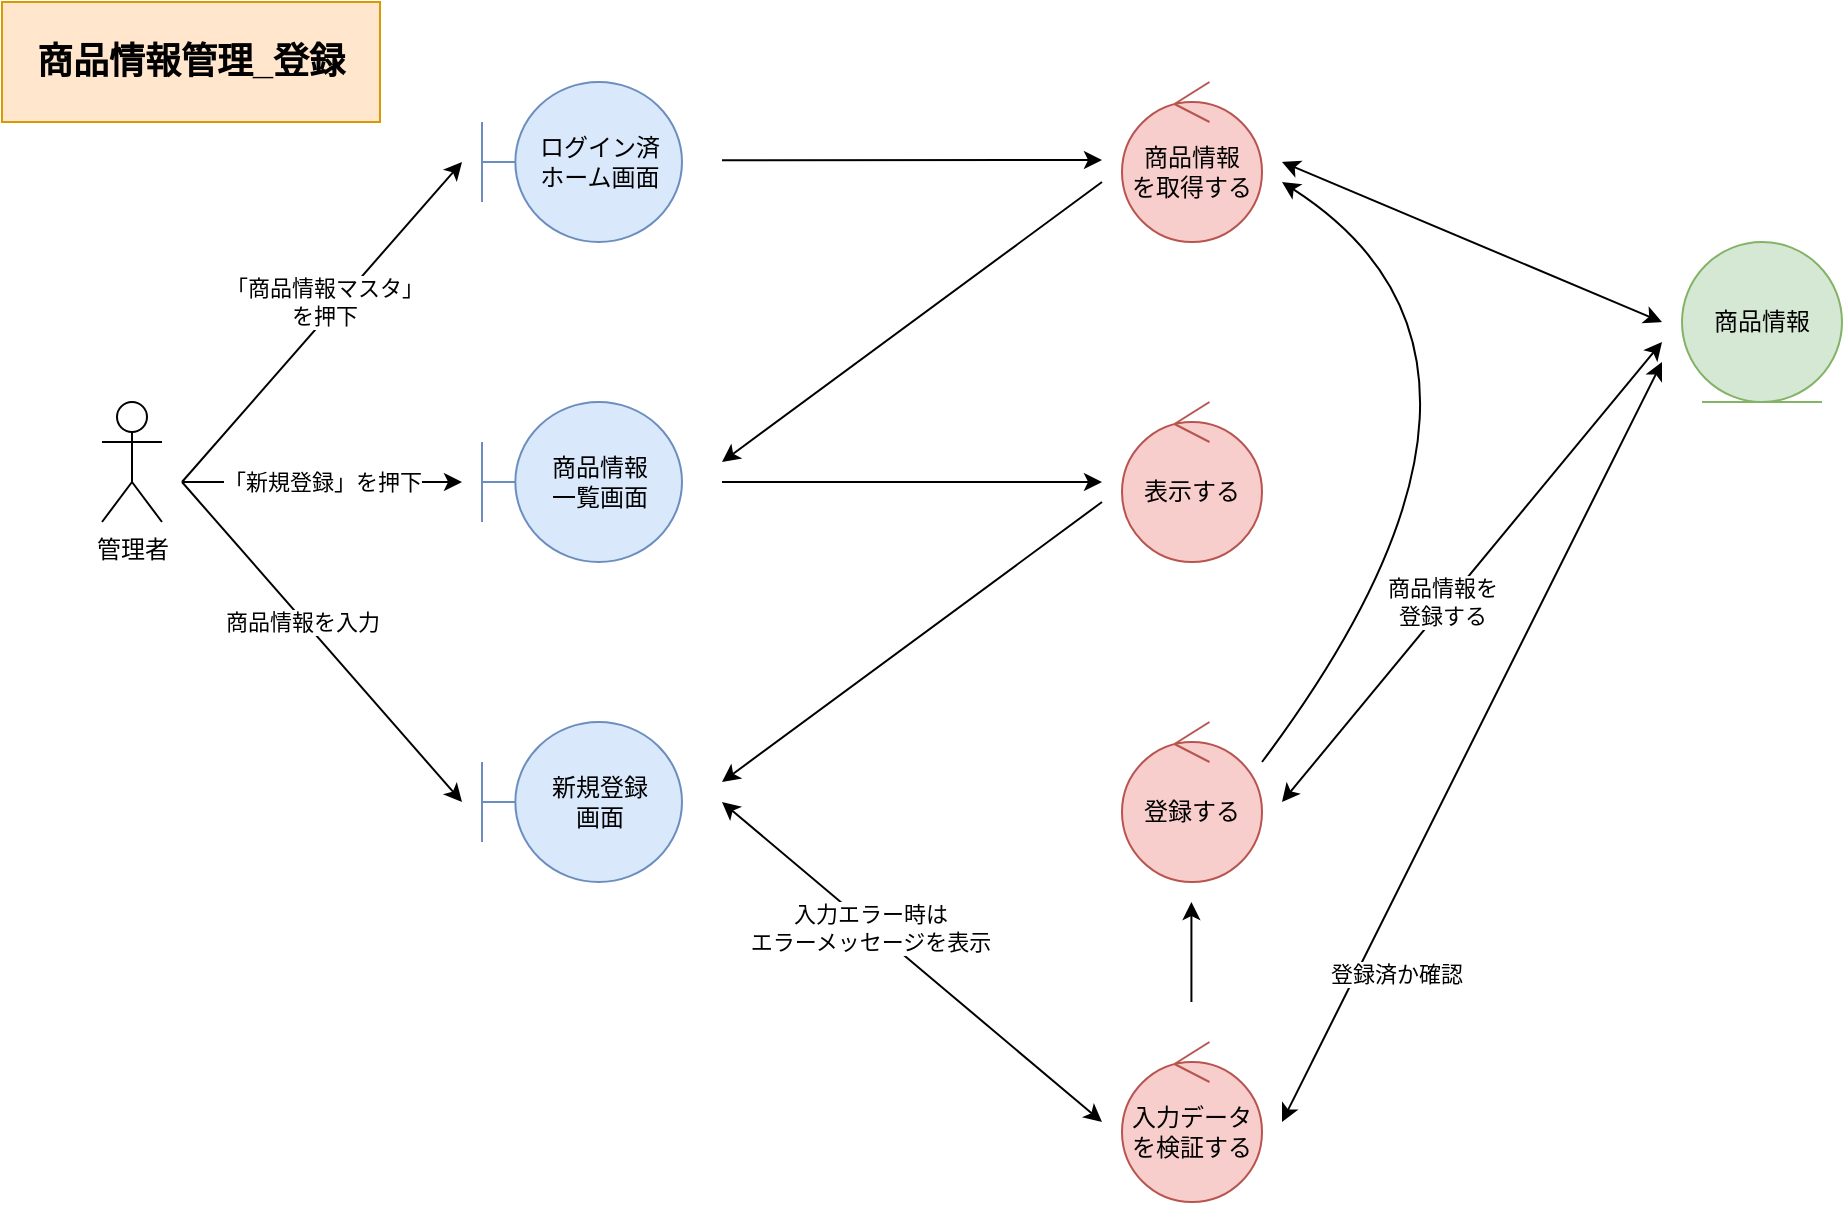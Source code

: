 <mxfile version="15.6.5" type="embed" pages="4">
    <diagram id="zRWkxzNCmzS7zqm-mONb" name="*商品情報管理_登録">
        <mxGraphModel dx="2375" dy="717" grid="0" gridSize="10" guides="1" tooltips="1" connect="1" arrows="1" fold="1" page="0" pageScale="1" pageWidth="827" pageHeight="1169" math="0" shadow="0">
            <root>
                <mxCell id="0"/>
                <mxCell id="1" parent="0"/>
                <mxCell id="2" value="" style="endArrow=classic;html=1;rounded=0;startArrow=classic;startFill=1;" parent="1" edge="1">
                    <mxGeometry width="50" height="50" relative="1" as="geometry">
                        <mxPoint x="520" y="640" as="sourcePoint"/>
                        <mxPoint x="710" y="260" as="targetPoint"/>
                    </mxGeometry>
                </mxCell>
                <mxCell id="31" value="登録済か確認" style="edgeLabel;html=1;align=center;verticalAlign=middle;resizable=0;points=[];" parent="2" vertex="1" connectable="0">
                    <mxGeometry x="0.334" y="-1" relative="1" as="geometry">
                        <mxPoint x="-71" y="179" as="offset"/>
                    </mxGeometry>
                </mxCell>
                <mxCell id="3" value="管理者" style="shape=umlActor;verticalLabelPosition=bottom;verticalAlign=top;html=1;" parent="1" vertex="1">
                    <mxGeometry x="-70" y="280" width="30" height="60" as="geometry"/>
                </mxCell>
                <mxCell id="4" value="ログイン済&lt;br&gt;ホーム画面" style="shape=umlBoundary;whiteSpace=wrap;html=1;fillColor=#dae8fc;strokeColor=#6c8ebf;" parent="1" vertex="1">
                    <mxGeometry x="120" y="120" width="100" height="80" as="geometry"/>
                </mxCell>
                <mxCell id="5" value="商品情報&lt;br&gt;一覧画面" style="shape=umlBoundary;whiteSpace=wrap;html=1;fillColor=#dae8fc;strokeColor=#6c8ebf;" parent="1" vertex="1">
                    <mxGeometry x="120" y="280" width="100" height="80" as="geometry"/>
                </mxCell>
                <mxCell id="6" value="新規登録&lt;br&gt;画面" style="shape=umlBoundary;whiteSpace=wrap;html=1;fillColor=#dae8fc;strokeColor=#6c8ebf;" parent="1" vertex="1">
                    <mxGeometry x="120" y="440" width="100" height="80" as="geometry"/>
                </mxCell>
                <mxCell id="7" value="商品情報&lt;br&gt;を取得する" style="ellipse;shape=umlControl;whiteSpace=wrap;html=1;fillColor=#f8cecc;strokeColor=#b85450;" parent="1" vertex="1">
                    <mxGeometry x="440" y="120" width="70" height="80" as="geometry"/>
                </mxCell>
                <mxCell id="8" value="商品情報" style="ellipse;shape=umlEntity;whiteSpace=wrap;html=1;fillColor=#d5e8d4;strokeColor=#82b366;" parent="1" vertex="1">
                    <mxGeometry x="720" y="200" width="80" height="80" as="geometry"/>
                </mxCell>
                <mxCell id="9" value="表示する" style="ellipse;shape=umlControl;whiteSpace=wrap;html=1;fillColor=#f8cecc;strokeColor=#b85450;" parent="1" vertex="1">
                    <mxGeometry x="440" y="280" width="70" height="80" as="geometry"/>
                </mxCell>
                <mxCell id="10" value="登録する" style="ellipse;shape=umlControl;whiteSpace=wrap;html=1;fillColor=#f8cecc;strokeColor=#b85450;" parent="1" vertex="1">
                    <mxGeometry x="440" y="440" width="70" height="80" as="geometry"/>
                </mxCell>
                <mxCell id="11" value="" style="endArrow=classic;html=1;rounded=0;" parent="1" edge="1">
                    <mxGeometry width="50" height="50" relative="1" as="geometry">
                        <mxPoint x="240" y="159.17" as="sourcePoint"/>
                        <mxPoint x="430" y="159" as="targetPoint"/>
                    </mxGeometry>
                </mxCell>
                <mxCell id="13" value="" style="endArrow=classic;html=1;rounded=0;" parent="1" edge="1">
                    <mxGeometry width="50" height="50" relative="1" as="geometry">
                        <mxPoint x="-30" y="320.0" as="sourcePoint"/>
                        <mxPoint x="110" y="160" as="targetPoint"/>
                    </mxGeometry>
                </mxCell>
                <mxCell id="34" value="「商品情報マスタ」&lt;br&gt;を押下" style="edgeLabel;html=1;align=center;verticalAlign=middle;resizable=0;points=[];" parent="13" vertex="1" connectable="0">
                    <mxGeometry x="-0.354" y="1" relative="1" as="geometry">
                        <mxPoint x="26" y="-38" as="offset"/>
                    </mxGeometry>
                </mxCell>
                <mxCell id="14" value="" style="endArrow=classic;html=1;rounded=0;" parent="1" edge="1">
                    <mxGeometry width="50" height="50" relative="1" as="geometry">
                        <mxPoint x="-30" y="320.0" as="sourcePoint"/>
                        <mxPoint x="110" y="480" as="targetPoint"/>
                    </mxGeometry>
                </mxCell>
                <mxCell id="36" value="商品情報を入力" style="edgeLabel;html=1;align=center;verticalAlign=middle;resizable=0;points=[];" parent="14" vertex="1" connectable="0">
                    <mxGeometry x="-0.267" y="1" relative="1" as="geometry">
                        <mxPoint x="8" y="12" as="offset"/>
                    </mxGeometry>
                </mxCell>
                <mxCell id="15" value="" style="endArrow=classic;html=1;rounded=0;" parent="1" edge="1">
                    <mxGeometry width="50" height="50" relative="1" as="geometry">
                        <mxPoint x="-30" y="320.0" as="sourcePoint"/>
                        <mxPoint x="110" y="320" as="targetPoint"/>
                    </mxGeometry>
                </mxCell>
                <mxCell id="35" value="「新規登録」を押下" style="edgeLabel;html=1;align=center;verticalAlign=middle;resizable=0;points=[];" parent="15" vertex="1" connectable="0">
                    <mxGeometry x="-0.218" y="-2" relative="1" as="geometry">
                        <mxPoint x="15" y="-2" as="offset"/>
                    </mxGeometry>
                </mxCell>
                <mxCell id="16" value="入力データを検証する" style="ellipse;shape=umlControl;whiteSpace=wrap;html=1;fillColor=#f8cecc;strokeColor=#b85450;" parent="1" vertex="1">
                    <mxGeometry x="440" y="600" width="70" height="80" as="geometry"/>
                </mxCell>
                <mxCell id="17" value="" style="endArrow=classic;html=1;rounded=0;startArrow=classic;startFill=1;" parent="1" edge="1">
                    <mxGeometry width="50" height="50" relative="1" as="geometry">
                        <mxPoint x="520" y="160" as="sourcePoint"/>
                        <mxPoint x="710" y="240" as="targetPoint"/>
                    </mxGeometry>
                </mxCell>
                <mxCell id="18" value="" style="endArrow=none;html=1;rounded=0;jumpStyle=none;startArrow=classic;startFill=1;endFill=0;" parent="1" edge="1">
                    <mxGeometry width="50" height="50" relative="1" as="geometry">
                        <mxPoint x="430" y="320" as="sourcePoint"/>
                        <mxPoint x="240" y="320" as="targetPoint"/>
                    </mxGeometry>
                </mxCell>
                <mxCell id="19" value="" style="endArrow=classic;html=1;rounded=0;" parent="1" edge="1">
                    <mxGeometry width="50" height="50" relative="1" as="geometry">
                        <mxPoint x="430" y="170" as="sourcePoint"/>
                        <mxPoint x="240" y="310" as="targetPoint"/>
                    </mxGeometry>
                </mxCell>
                <mxCell id="20" value="" style="endArrow=classic;html=1;rounded=0;" parent="1" edge="1">
                    <mxGeometry width="50" height="50" relative="1" as="geometry">
                        <mxPoint x="430" y="330" as="sourcePoint"/>
                        <mxPoint x="240" y="470" as="targetPoint"/>
                    </mxGeometry>
                </mxCell>
                <mxCell id="22" value="" style="endArrow=classic;html=1;rounded=0;startArrow=classic;startFill=1;endFill=1;" parent="1" edge="1">
                    <mxGeometry width="50" height="50" relative="1" as="geometry">
                        <mxPoint x="710" y="250" as="sourcePoint"/>
                        <mxPoint x="520" y="480" as="targetPoint"/>
                    </mxGeometry>
                </mxCell>
                <mxCell id="33" value="商品情報を&lt;br&gt;登録する" style="edgeLabel;html=1;align=center;verticalAlign=middle;resizable=0;points=[];" parent="22" vertex="1" connectable="0">
                    <mxGeometry x="0.299" y="1" relative="1" as="geometry">
                        <mxPoint x="13" y="-20" as="offset"/>
                    </mxGeometry>
                </mxCell>
                <mxCell id="23" value="" style="endArrow=none;html=1;rounded=0;jumpStyle=none;startArrow=classic;startFill=1;endFill=0;" parent="1" edge="1">
                    <mxGeometry width="50" height="50" relative="1" as="geometry">
                        <mxPoint x="474.71" y="530" as="sourcePoint"/>
                        <mxPoint x="474.71" y="580" as="targetPoint"/>
                    </mxGeometry>
                </mxCell>
                <mxCell id="26" value="商品情報管理_登録" style="rounded=0;whiteSpace=wrap;html=1;fillColor=#ffe6cc;strokeColor=#d79b00;fontStyle=1;fontSize=18;" parent="1" vertex="1">
                    <mxGeometry x="-120" y="80" width="189" height="60" as="geometry"/>
                </mxCell>
                <mxCell id="29" value="" style="endArrow=classic;startArrow=classic;html=1;rounded=0;" parent="1" edge="1">
                    <mxGeometry width="50" height="50" relative="1" as="geometry">
                        <mxPoint x="240" y="480" as="sourcePoint"/>
                        <mxPoint x="430" y="640" as="targetPoint"/>
                    </mxGeometry>
                </mxCell>
                <mxCell id="30" value="入力エラー時は&lt;br&gt;エラーメッセージを表示" style="edgeLabel;html=1;align=center;verticalAlign=middle;resizable=0;points=[];" parent="29" vertex="1" connectable="0">
                    <mxGeometry x="-0.22" y="-1" relative="1" as="geometry">
                        <mxPoint as="offset"/>
                    </mxGeometry>
                </mxCell>
                <mxCell id="32" value="" style="curved=1;endArrow=classic;html=1;rounded=0;" parent="1" edge="1">
                    <mxGeometry width="50" height="50" relative="1" as="geometry">
                        <mxPoint x="510" y="460" as="sourcePoint"/>
                        <mxPoint x="520" y="170" as="targetPoint"/>
                        <Array as="points">
                            <mxPoint x="660" y="260"/>
                        </Array>
                    </mxGeometry>
                </mxCell>
            </root>
        </mxGraphModel>
    </diagram>
    <diagram id="oxx0aPTfE0HgOdgYFnXd" name="*商品情報管理_参照">
        <mxGraphModel dx="2093" dy="614" grid="0" gridSize="10" guides="1" tooltips="1" connect="1" arrows="1" fold="1" page="0" pageScale="1" pageWidth="827" pageHeight="1169" math="0" shadow="0">
            <root>
                <mxCell id="6h30WmC1kWDwmjAZNorG-0"/>
                <mxCell id="6h30WmC1kWDwmjAZNorG-1" parent="6h30WmC1kWDwmjAZNorG-0"/>
                <mxCell id="6h30WmC1kWDwmjAZNorG-3" value="ログイン済&lt;br&gt;ホーム画面" style="shape=umlBoundary;whiteSpace=wrap;html=1;fillColor=#dae8fc;strokeColor=#6c8ebf;" parent="6h30WmC1kWDwmjAZNorG-1" vertex="1">
                    <mxGeometry x="120" y="120" width="100" height="80" as="geometry"/>
                </mxCell>
                <mxCell id="6h30WmC1kWDwmjAZNorG-4" value="商品情報&lt;br&gt;一覧画面" style="shape=umlBoundary;whiteSpace=wrap;html=1;fillColor=#dae8fc;strokeColor=#6c8ebf;" parent="6h30WmC1kWDwmjAZNorG-1" vertex="1">
                    <mxGeometry x="120" y="280" width="100" height="80" as="geometry"/>
                </mxCell>
                <mxCell id="6h30WmC1kWDwmjAZNorG-5" value="詳細画面" style="shape=umlBoundary;whiteSpace=wrap;html=1;fillColor=#dae8fc;strokeColor=#6c8ebf;" parent="6h30WmC1kWDwmjAZNorG-1" vertex="1">
                    <mxGeometry x="120" y="440" width="100" height="80" as="geometry"/>
                </mxCell>
                <mxCell id="6h30WmC1kWDwmjAZNorG-9" value="商品情報&lt;br&gt;を取得する" style="ellipse;shape=umlControl;whiteSpace=wrap;html=1;fillColor=#f8cecc;strokeColor=#b85450;" parent="6h30WmC1kWDwmjAZNorG-1" vertex="1">
                    <mxGeometry x="440" y="120" width="70" height="80" as="geometry"/>
                </mxCell>
                <mxCell id="6h30WmC1kWDwmjAZNorG-10" value="商品情報" style="ellipse;shape=umlEntity;whiteSpace=wrap;html=1;fillColor=#d5e8d4;strokeColor=#82b366;" parent="6h30WmC1kWDwmjAZNorG-1" vertex="1">
                    <mxGeometry x="720" y="200" width="80" height="80" as="geometry"/>
                </mxCell>
                <mxCell id="6h30WmC1kWDwmjAZNorG-11" value="表示する" style="ellipse;shape=umlControl;whiteSpace=wrap;html=1;fillColor=#f8cecc;strokeColor=#b85450;" parent="6h30WmC1kWDwmjAZNorG-1" vertex="1">
                    <mxGeometry x="440" y="280" width="70" height="80" as="geometry"/>
                </mxCell>
                <mxCell id="6h30WmC1kWDwmjAZNorG-12" value="" style="endArrow=classic;html=1;rounded=0;" parent="6h30WmC1kWDwmjAZNorG-1" edge="1">
                    <mxGeometry width="50" height="50" relative="1" as="geometry">
                        <mxPoint x="240" y="159.17" as="sourcePoint"/>
                        <mxPoint x="430" y="159.0" as="targetPoint"/>
                    </mxGeometry>
                </mxCell>
                <mxCell id="6h30WmC1kWDwmjAZNorG-14" value="" style="endArrow=classic;html=1;rounded=0;startArrow=classic;startFill=1;" parent="6h30WmC1kWDwmjAZNorG-1" edge="1">
                    <mxGeometry width="50" height="50" relative="1" as="geometry">
                        <mxPoint x="520" y="160.0" as="sourcePoint"/>
                        <mxPoint x="710" y="240.0" as="targetPoint"/>
                    </mxGeometry>
                </mxCell>
                <mxCell id="6h30WmC1kWDwmjAZNorG-15" value="" style="endArrow=none;html=1;rounded=0;jumpStyle=none;startArrow=classic;startFill=1;endFill=0;" parent="6h30WmC1kWDwmjAZNorG-1" edge="1">
                    <mxGeometry width="50" height="50" relative="1" as="geometry">
                        <mxPoint x="430" y="320" as="sourcePoint"/>
                        <mxPoint x="240" y="320" as="targetPoint"/>
                    </mxGeometry>
                </mxCell>
                <mxCell id="6h30WmC1kWDwmjAZNorG-16" value="" style="endArrow=classic;html=1;rounded=0;" parent="6h30WmC1kWDwmjAZNorG-1" edge="1">
                    <mxGeometry width="50" height="50" relative="1" as="geometry">
                        <mxPoint x="430" y="170.0" as="sourcePoint"/>
                        <mxPoint x="240" y="310" as="targetPoint"/>
                    </mxGeometry>
                </mxCell>
                <mxCell id="6h30WmC1kWDwmjAZNorG-17" value="" style="endArrow=none;html=1;rounded=0;jumpStyle=none;startArrow=classic;startFill=1;endFill=0;" parent="6h30WmC1kWDwmjAZNorG-1" edge="1">
                    <mxGeometry width="50" height="50" relative="1" as="geometry">
                        <mxPoint x="240" y="480" as="sourcePoint"/>
                        <mxPoint x="430" y="330" as="targetPoint"/>
                    </mxGeometry>
                </mxCell>
                <mxCell id="2tyA72wgHynPA6pTtvVA-0" value="商品情報管理_参照" style="rounded=0;whiteSpace=wrap;html=1;fillColor=#ffe6cc;strokeColor=#d79b00;fontStyle=1;fontSize=18;" parent="6h30WmC1kWDwmjAZNorG-1" vertex="1">
                    <mxGeometry x="-120" y="80" width="189" height="60" as="geometry"/>
                </mxCell>
                <mxCell id="2eUk3a0ytb1yrxvzriBP-0" value="管理者" style="shape=umlActor;verticalLabelPosition=bottom;verticalAlign=top;html=1;" parent="6h30WmC1kWDwmjAZNorG-1" vertex="1">
                    <mxGeometry x="-70" y="280" width="30" height="60" as="geometry"/>
                </mxCell>
                <mxCell id="2eUk3a0ytb1yrxvzriBP-1" value="" style="endArrow=classic;html=1;rounded=0;" parent="6h30WmC1kWDwmjAZNorG-1" edge="1">
                    <mxGeometry width="50" height="50" relative="1" as="geometry">
                        <mxPoint x="-30" y="320.0" as="sourcePoint"/>
                        <mxPoint x="110" y="160" as="targetPoint"/>
                    </mxGeometry>
                </mxCell>
                <mxCell id="2eUk3a0ytb1yrxvzriBP-2" value="「商品情報マスタ」&lt;br&gt;を押下" style="edgeLabel;html=1;align=center;verticalAlign=middle;resizable=0;points=[];" parent="2eUk3a0ytb1yrxvzriBP-1" vertex="1" connectable="0">
                    <mxGeometry x="-0.354" y="1" relative="1" as="geometry">
                        <mxPoint x="26" y="-38" as="offset"/>
                    </mxGeometry>
                </mxCell>
                <mxCell id="2eUk3a0ytb1yrxvzriBP-3" value="" style="endArrow=classic;html=1;rounded=0;" parent="6h30WmC1kWDwmjAZNorG-1" edge="1">
                    <mxGeometry width="50" height="50" relative="1" as="geometry">
                        <mxPoint x="-30" y="320.0" as="sourcePoint"/>
                        <mxPoint x="110" y="480" as="targetPoint"/>
                    </mxGeometry>
                </mxCell>
                <mxCell id="2eUk3a0ytb1yrxvzriBP-5" value="" style="endArrow=classic;html=1;rounded=0;" parent="6h30WmC1kWDwmjAZNorG-1" edge="1">
                    <mxGeometry width="50" height="50" relative="1" as="geometry">
                        <mxPoint x="-30" y="320.0" as="sourcePoint"/>
                        <mxPoint x="110" y="320" as="targetPoint"/>
                    </mxGeometry>
                </mxCell>
                <mxCell id="2eUk3a0ytb1yrxvzriBP-6" value="商品を選択" style="edgeLabel;html=1;align=center;verticalAlign=middle;resizable=0;points=[];" parent="2eUk3a0ytb1yrxvzriBP-5" vertex="1" connectable="0">
                    <mxGeometry x="-0.218" y="-2" relative="1" as="geometry">
                        <mxPoint x="15" y="-2" as="offset"/>
                    </mxGeometry>
                </mxCell>
            </root>
        </mxGraphModel>
    </diagram>
    <diagram id="uA1Vm-JMy-6dObAZWppL" name="*商品情報管理_編集">
        <mxGraphModel dx="2093" dy="614" grid="0" gridSize="10" guides="1" tooltips="1" connect="1" arrows="1" fold="1" page="0" pageScale="1" pageWidth="827" pageHeight="1169" math="0" shadow="0">
            <root>
                <mxCell id="LbgHs6ZPHBYUlUjT8pi--0"/>
                <mxCell id="LbgHs6ZPHBYUlUjT8pi--1" parent="LbgHs6ZPHBYUlUjT8pi--0"/>
                <mxCell id="LbgHs6ZPHBYUlUjT8pi--3" value="ログイン済&lt;br&gt;ホーム画面" style="shape=umlBoundary;whiteSpace=wrap;html=1;fillColor=#dae8fc;strokeColor=#6c8ebf;" parent="LbgHs6ZPHBYUlUjT8pi--1" vertex="1">
                    <mxGeometry x="120" y="120" width="100" height="80" as="geometry"/>
                </mxCell>
                <mxCell id="LbgHs6ZPHBYUlUjT8pi--4" value="商品情報&lt;br&gt;一覧画面" style="shape=umlBoundary;whiteSpace=wrap;html=1;fillColor=#dae8fc;strokeColor=#6c8ebf;" parent="LbgHs6ZPHBYUlUjT8pi--1" vertex="1">
                    <mxGeometry x="120" y="280" width="100" height="80" as="geometry"/>
                </mxCell>
                <mxCell id="LbgHs6ZPHBYUlUjT8pi--5" value="詳細画面" style="shape=umlBoundary;whiteSpace=wrap;html=1;fillColor=#dae8fc;strokeColor=#6c8ebf;" parent="LbgHs6ZPHBYUlUjT8pi--1" vertex="1">
                    <mxGeometry x="120" y="440" width="100" height="80" as="geometry"/>
                </mxCell>
                <mxCell id="LbgHs6ZPHBYUlUjT8pi--9" value="商品情報&lt;br&gt;を取得する" style="ellipse;shape=umlControl;whiteSpace=wrap;html=1;fillColor=#f8cecc;strokeColor=#b85450;" parent="LbgHs6ZPHBYUlUjT8pi--1" vertex="1">
                    <mxGeometry x="440" y="120" width="70" height="80" as="geometry"/>
                </mxCell>
                <mxCell id="LbgHs6ZPHBYUlUjT8pi--10" value="商品情報" style="ellipse;shape=umlEntity;whiteSpace=wrap;html=1;fillColor=#d5e8d4;strokeColor=#82b366;" parent="LbgHs6ZPHBYUlUjT8pi--1" vertex="1">
                    <mxGeometry x="720" y="200" width="80" height="80" as="geometry"/>
                </mxCell>
                <mxCell id="LbgHs6ZPHBYUlUjT8pi--11" value="表示する" style="ellipse;shape=umlControl;whiteSpace=wrap;html=1;fillColor=#f8cecc;strokeColor=#b85450;" parent="LbgHs6ZPHBYUlUjT8pi--1" vertex="1">
                    <mxGeometry x="440" y="280" width="70" height="80" as="geometry"/>
                </mxCell>
                <mxCell id="LbgHs6ZPHBYUlUjT8pi--12" value="" style="endArrow=classic;html=1;rounded=0;" parent="LbgHs6ZPHBYUlUjT8pi--1" edge="1">
                    <mxGeometry width="50" height="50" relative="1" as="geometry">
                        <mxPoint x="240" y="159.17" as="sourcePoint"/>
                        <mxPoint x="430" y="159" as="targetPoint"/>
                    </mxGeometry>
                </mxCell>
                <mxCell id="LbgHs6ZPHBYUlUjT8pi--14" value="" style="endArrow=classic;html=1;rounded=0;startArrow=classic;startFill=1;" parent="LbgHs6ZPHBYUlUjT8pi--1" edge="1">
                    <mxGeometry width="50" height="50" relative="1" as="geometry">
                        <mxPoint x="520" y="160" as="sourcePoint"/>
                        <mxPoint x="710" y="240" as="targetPoint"/>
                    </mxGeometry>
                </mxCell>
                <mxCell id="LbgHs6ZPHBYUlUjT8pi--15" value="" style="endArrow=none;html=1;rounded=0;jumpStyle=none;startArrow=classic;startFill=1;endFill=0;" parent="LbgHs6ZPHBYUlUjT8pi--1" edge="1">
                    <mxGeometry width="50" height="50" relative="1" as="geometry">
                        <mxPoint x="430" y="320" as="sourcePoint"/>
                        <mxPoint x="240" y="320" as="targetPoint"/>
                    </mxGeometry>
                </mxCell>
                <mxCell id="LbgHs6ZPHBYUlUjT8pi--16" value="" style="endArrow=classic;html=1;rounded=0;" parent="LbgHs6ZPHBYUlUjT8pi--1" edge="1">
                    <mxGeometry width="50" height="50" relative="1" as="geometry">
                        <mxPoint x="430" y="170" as="sourcePoint"/>
                        <mxPoint x="240" y="310" as="targetPoint"/>
                    </mxGeometry>
                </mxCell>
                <mxCell id="LbgHs6ZPHBYUlUjT8pi--17" value="" style="endArrow=classic;html=1;rounded=0;jumpStyle=none;startArrow=classic;startFill=1;endFill=1;" parent="LbgHs6ZPHBYUlUjT8pi--1" edge="1">
                    <mxGeometry width="50" height="50" relative="1" as="geometry">
                        <mxPoint x="240" y="480" as="sourcePoint"/>
                        <mxPoint x="430" y="330" as="targetPoint"/>
                    </mxGeometry>
                </mxCell>
                <mxCell id="LbgHs6ZPHBYUlUjT8pi--18" value="編集画面" style="shape=umlBoundary;whiteSpace=wrap;html=1;fillColor=#dae8fc;strokeColor=#6c8ebf;" parent="LbgHs6ZPHBYUlUjT8pi--1" vertex="1">
                    <mxGeometry x="120" y="600" width="100" height="80" as="geometry"/>
                </mxCell>
                <mxCell id="LbgHs6ZPHBYUlUjT8pi--20" value="入力データを検証する" style="ellipse;shape=umlControl;whiteSpace=wrap;html=1;fillColor=#f8cecc;strokeColor=#b85450;" parent="LbgHs6ZPHBYUlUjT8pi--1" vertex="1">
                    <mxGeometry x="440" y="600" width="70" height="80" as="geometry"/>
                </mxCell>
                <mxCell id="LbgHs6ZPHBYUlUjT8pi--21" value="" style="endArrow=classic;html=1;rounded=0;jumpStyle=none;startArrow=classic;startFill=1;endFill=1;strokeColor=default;labelBackgroundColor=default;fontColor=default;" parent="LbgHs6ZPHBYUlUjT8pi--1" edge="1">
                    <mxGeometry width="50" height="50" relative="1" as="geometry">
                        <mxPoint x="430" y="639.29" as="sourcePoint"/>
                        <mxPoint x="240" y="639.29" as="targetPoint"/>
                    </mxGeometry>
                </mxCell>
                <mxCell id="evplZlJPhuFjfd-mW5nh-9" value="入力エラー時は&lt;br&gt;エラーメッセージを表示" style="edgeLabel;html=1;align=center;verticalAlign=middle;resizable=0;points=[];" parent="LbgHs6ZPHBYUlUjT8pi--21" vertex="1" connectable="0">
                    <mxGeometry x="0.389" y="-1" relative="1" as="geometry">
                        <mxPoint x="42" y="2" as="offset"/>
                    </mxGeometry>
                </mxCell>
                <mxCell id="LbgHs6ZPHBYUlUjT8pi--22" value="更新する" style="ellipse;shape=umlControl;whiteSpace=wrap;html=1;fillColor=#f8cecc;strokeColor=#b85450;" parent="LbgHs6ZPHBYUlUjT8pi--1" vertex="1">
                    <mxGeometry x="440" y="440" width="70" height="80" as="geometry"/>
                </mxCell>
                <mxCell id="LbgHs6ZPHBYUlUjT8pi--23" value="" style="endArrow=classic;html=1;rounded=0;jumpStyle=none;startArrow=none;startFill=0;endFill=1;" parent="LbgHs6ZPHBYUlUjT8pi--1" edge="1">
                    <mxGeometry width="50" height="50" relative="1" as="geometry">
                        <mxPoint x="474.29" y="590" as="sourcePoint"/>
                        <mxPoint x="474.29" y="530" as="targetPoint"/>
                    </mxGeometry>
                </mxCell>
                <mxCell id="LbgHs6ZPHBYUlUjT8pi--24" value="" style="endArrow=classic;html=1;rounded=0;startArrow=classic;startFill=1;endFill=1;" parent="LbgHs6ZPHBYUlUjT8pi--1" edge="1">
                    <mxGeometry width="50" height="50" relative="1" as="geometry">
                        <mxPoint x="710" y="250" as="sourcePoint"/>
                        <mxPoint x="520" y="480" as="targetPoint"/>
                    </mxGeometry>
                </mxCell>
                <mxCell id="evplZlJPhuFjfd-mW5nh-10" value="商品情報を&lt;br&gt;更新する" style="edgeLabel;html=1;align=center;verticalAlign=middle;resizable=0;points=[];" parent="LbgHs6ZPHBYUlUjT8pi--24" vertex="1" connectable="0">
                    <mxGeometry x="-0.216" y="2" relative="1" as="geometry">
                        <mxPoint y="1" as="offset"/>
                    </mxGeometry>
                </mxCell>
                <mxCell id="LbgHs6ZPHBYUlUjT8pi--25" value="" style="endArrow=classic;html=1;rounded=0;" parent="LbgHs6ZPHBYUlUjT8pi--1" edge="1">
                    <mxGeometry width="50" height="50" relative="1" as="geometry">
                        <mxPoint x="430" y="350" as="sourcePoint"/>
                        <mxPoint x="240" y="630" as="targetPoint"/>
                    </mxGeometry>
                </mxCell>
                <mxCell id="LbgHs6ZPHBYUlUjT8pi--26" value="" style="endArrow=classic;html=1;rounded=0;jumpStyle=arc;" parent="LbgHs6ZPHBYUlUjT8pi--1" edge="1">
                    <mxGeometry width="50" height="50" relative="1" as="geometry">
                        <mxPoint x="430" y="190" as="sourcePoint"/>
                        <mxPoint x="240" y="470" as="targetPoint"/>
                    </mxGeometry>
                </mxCell>
                <mxCell id="8IdQaAR0gUEuD1F1gpQq-0" value="商品情報管理_編集" style="rounded=0;whiteSpace=wrap;html=1;fillColor=#ffe6cc;strokeColor=#d79b00;fontStyle=1;fontSize=18;" parent="LbgHs6ZPHBYUlUjT8pi--1" vertex="1">
                    <mxGeometry x="-120" y="80" width="189" height="60" as="geometry"/>
                </mxCell>
                <mxCell id="evplZlJPhuFjfd-mW5nh-0" value="管理者" style="shape=umlActor;verticalLabelPosition=bottom;verticalAlign=top;html=1;" parent="LbgHs6ZPHBYUlUjT8pi--1" vertex="1">
                    <mxGeometry x="-70" y="280" width="30" height="60" as="geometry"/>
                </mxCell>
                <mxCell id="evplZlJPhuFjfd-mW5nh-1" value="" style="endArrow=classic;html=1;rounded=0;" parent="LbgHs6ZPHBYUlUjT8pi--1" edge="1">
                    <mxGeometry width="50" height="50" relative="1" as="geometry">
                        <mxPoint x="-30" y="320.0" as="sourcePoint"/>
                        <mxPoint x="110" y="160" as="targetPoint"/>
                    </mxGeometry>
                </mxCell>
                <mxCell id="evplZlJPhuFjfd-mW5nh-2" value="「商品情報マスタ」&lt;br&gt;を押下" style="edgeLabel;html=1;align=center;verticalAlign=middle;resizable=0;points=[];" parent="evplZlJPhuFjfd-mW5nh-1" vertex="1" connectable="0">
                    <mxGeometry x="-0.354" y="1" relative="1" as="geometry">
                        <mxPoint x="26" y="-38" as="offset"/>
                    </mxGeometry>
                </mxCell>
                <mxCell id="evplZlJPhuFjfd-mW5nh-3" value="" style="endArrow=classic;html=1;rounded=0;" parent="LbgHs6ZPHBYUlUjT8pi--1" edge="1">
                    <mxGeometry width="50" height="50" relative="1" as="geometry">
                        <mxPoint x="-30" y="320.0" as="sourcePoint"/>
                        <mxPoint x="110" y="480" as="targetPoint"/>
                    </mxGeometry>
                </mxCell>
                <mxCell id="evplZlJPhuFjfd-mW5nh-4" value="「編集」を押下" style="edgeLabel;html=1;align=center;verticalAlign=middle;resizable=0;points=[];" parent="evplZlJPhuFjfd-mW5nh-3" vertex="1" connectable="0">
                    <mxGeometry x="0.099" y="-1" relative="1" as="geometry">
                        <mxPoint as="offset"/>
                    </mxGeometry>
                </mxCell>
                <mxCell id="evplZlJPhuFjfd-mW5nh-5" value="" style="endArrow=classic;html=1;rounded=0;" parent="LbgHs6ZPHBYUlUjT8pi--1" edge="1">
                    <mxGeometry width="50" height="50" relative="1" as="geometry">
                        <mxPoint x="-30" y="320.0" as="sourcePoint"/>
                        <mxPoint x="110" y="320" as="targetPoint"/>
                    </mxGeometry>
                </mxCell>
                <mxCell id="evplZlJPhuFjfd-mW5nh-6" value="商品を選択" style="edgeLabel;html=1;align=center;verticalAlign=middle;resizable=0;points=[];" parent="evplZlJPhuFjfd-mW5nh-5" vertex="1" connectable="0">
                    <mxGeometry x="0.465" y="1" relative="1" as="geometry">
                        <mxPoint x="-22" y="1" as="offset"/>
                    </mxGeometry>
                </mxCell>
                <mxCell id="evplZlJPhuFjfd-mW5nh-7" value="" style="endArrow=classic;html=1;rounded=0;" parent="LbgHs6ZPHBYUlUjT8pi--1" edge="1">
                    <mxGeometry width="50" height="50" relative="1" as="geometry">
                        <mxPoint x="-30" y="320" as="sourcePoint"/>
                        <mxPoint x="110" y="640" as="targetPoint"/>
                    </mxGeometry>
                </mxCell>
                <mxCell id="evplZlJPhuFjfd-mW5nh-8" value="商品情報を入力し&lt;br&gt;「更新」を押下" style="edgeLabel;html=1;align=center;verticalAlign=middle;resizable=0;points=[];" parent="evplZlJPhuFjfd-mW5nh-7" vertex="1" connectable="0">
                    <mxGeometry x="0.099" y="-1" relative="1" as="geometry">
                        <mxPoint as="offset"/>
                    </mxGeometry>
                </mxCell>
                <mxCell id="PQB-8YKXCoPVk4h3OWZW-0" value="" style="curved=1;endArrow=classic;html=1;rounded=0;" parent="LbgHs6ZPHBYUlUjT8pi--1" edge="1">
                    <mxGeometry width="50" height="50" relative="1" as="geometry">
                        <mxPoint x="510" y="460" as="sourcePoint"/>
                        <mxPoint x="520" y="170" as="targetPoint"/>
                        <Array as="points">
                            <mxPoint x="660" y="260"/>
                        </Array>
                    </mxGeometry>
                </mxCell>
            </root>
        </mxGraphModel>
    </diagram>
    <diagram id="Bju-Oied4lOsdnA-EONm" name="*商品情報管理_削除">
        <mxGraphModel dx="1585" dy="430" grid="0" gridSize="10" guides="1" tooltips="1" connect="1" arrows="1" fold="1" page="0" pageScale="1" pageWidth="827" pageHeight="1169" math="0" shadow="0">
            <root>
                <mxCell id="XnX9uZomtcTrIy8l5btS-0"/>
                <mxCell id="XnX9uZomtcTrIy8l5btS-1" parent="XnX9uZomtcTrIy8l5btS-0"/>
                <mxCell id="XnX9uZomtcTrIy8l5btS-3" value="ログイン済&lt;br&gt;ホーム画面" style="shape=umlBoundary;whiteSpace=wrap;html=1;fillColor=#dae8fc;strokeColor=#6c8ebf;" parent="XnX9uZomtcTrIy8l5btS-1" vertex="1">
                    <mxGeometry x="120" y="120" width="100" height="80" as="geometry"/>
                </mxCell>
                <mxCell id="XnX9uZomtcTrIy8l5btS-4" value="商品情報&lt;br&gt;一覧画面" style="shape=umlBoundary;whiteSpace=wrap;html=1;fillColor=#dae8fc;strokeColor=#6c8ebf;" parent="XnX9uZomtcTrIy8l5btS-1" vertex="1">
                    <mxGeometry x="120" y="280" width="100" height="80" as="geometry"/>
                </mxCell>
                <mxCell id="XnX9uZomtcTrIy8l5btS-5" value="詳細画面" style="shape=umlBoundary;whiteSpace=wrap;html=1;fillColor=#dae8fc;strokeColor=#6c8ebf;" parent="XnX9uZomtcTrIy8l5btS-1" vertex="1">
                    <mxGeometry x="120" y="440" width="100" height="80" as="geometry"/>
                </mxCell>
                <mxCell id="XnX9uZomtcTrIy8l5btS-9" value="商品情報&lt;br&gt;を取得する" style="ellipse;shape=umlControl;whiteSpace=wrap;html=1;fillColor=#f8cecc;strokeColor=#b85450;" parent="XnX9uZomtcTrIy8l5btS-1" vertex="1">
                    <mxGeometry x="440" y="120" width="70" height="80" as="geometry"/>
                </mxCell>
                <mxCell id="XnX9uZomtcTrIy8l5btS-10" value="商品情報" style="ellipse;shape=umlEntity;whiteSpace=wrap;html=1;fillColor=#d5e8d4;strokeColor=#82b366;" parent="XnX9uZomtcTrIy8l5btS-1" vertex="1">
                    <mxGeometry x="720" y="200" width="80" height="80" as="geometry"/>
                </mxCell>
                <mxCell id="XnX9uZomtcTrIy8l5btS-11" value="表示する" style="ellipse;shape=umlControl;whiteSpace=wrap;html=1;fillColor=#f8cecc;strokeColor=#b85450;" parent="XnX9uZomtcTrIy8l5btS-1" vertex="1">
                    <mxGeometry x="440" y="280" width="70" height="80" as="geometry"/>
                </mxCell>
                <mxCell id="XnX9uZomtcTrIy8l5btS-12" value="" style="endArrow=classic;html=1;rounded=0;" parent="XnX9uZomtcTrIy8l5btS-1" edge="1">
                    <mxGeometry width="50" height="50" relative="1" as="geometry">
                        <mxPoint x="240.0" y="159.17" as="sourcePoint"/>
                        <mxPoint x="430" y="159" as="targetPoint"/>
                    </mxGeometry>
                </mxCell>
                <mxCell id="XnX9uZomtcTrIy8l5btS-14" value="" style="endArrow=classic;html=1;rounded=0;startArrow=classic;startFill=1;" parent="XnX9uZomtcTrIy8l5btS-1" edge="1">
                    <mxGeometry width="50" height="50" relative="1" as="geometry">
                        <mxPoint x="520" y="160" as="sourcePoint"/>
                        <mxPoint x="710" y="240" as="targetPoint"/>
                    </mxGeometry>
                </mxCell>
                <mxCell id="XnX9uZomtcTrIy8l5btS-15" value="" style="endArrow=none;html=1;rounded=0;jumpStyle=none;startArrow=classic;startFill=1;endFill=0;" parent="XnX9uZomtcTrIy8l5btS-1" edge="1">
                    <mxGeometry width="50" height="50" relative="1" as="geometry">
                        <mxPoint x="430" y="320" as="sourcePoint"/>
                        <mxPoint x="240.0" y="320" as="targetPoint"/>
                    </mxGeometry>
                </mxCell>
                <mxCell id="XnX9uZomtcTrIy8l5btS-16" value="" style="endArrow=classic;html=1;rounded=0;" parent="XnX9uZomtcTrIy8l5btS-1" edge="1">
                    <mxGeometry width="50" height="50" relative="1" as="geometry">
                        <mxPoint x="430" y="170" as="sourcePoint"/>
                        <mxPoint x="240.0" y="310" as="targetPoint"/>
                    </mxGeometry>
                </mxCell>
                <mxCell id="XnX9uZomtcTrIy8l5btS-17" value="" style="endArrow=classic;html=1;rounded=0;jumpStyle=none;startArrow=classic;startFill=1;endFill=1;" parent="XnX9uZomtcTrIy8l5btS-1" edge="1">
                    <mxGeometry width="50" height="50" relative="1" as="geometry">
                        <mxPoint x="240.0" y="480" as="sourcePoint"/>
                        <mxPoint x="430" y="330" as="targetPoint"/>
                    </mxGeometry>
                </mxCell>
                <mxCell id="XnX9uZomtcTrIy8l5btS-18" value="削除する" style="ellipse;shape=umlControl;whiteSpace=wrap;html=1;fillColor=#f8cecc;strokeColor=#b85450;" parent="XnX9uZomtcTrIy8l5btS-1" vertex="1">
                    <mxGeometry x="440" y="440" width="70" height="80" as="geometry"/>
                </mxCell>
                <mxCell id="XnX9uZomtcTrIy8l5btS-19" value="" style="endArrow=classic;html=1;rounded=0;startArrow=classic;startFill=1;endFill=1;" parent="XnX9uZomtcTrIy8l5btS-1" edge="1">
                    <mxGeometry width="50" height="50" relative="1" as="geometry">
                        <mxPoint x="710" y="250" as="sourcePoint"/>
                        <mxPoint x="520" y="480" as="targetPoint"/>
                    </mxGeometry>
                </mxCell>
                <mxCell id="V_krTcSORAs8nTF55Go0-10" value="商品情報を&lt;br&gt;削除する" style="edgeLabel;html=1;align=center;verticalAlign=middle;resizable=0;points=[];" parent="XnX9uZomtcTrIy8l5btS-19" vertex="1" connectable="0">
                    <mxGeometry x="-0.108" y="-3" relative="1" as="geometry">
                        <mxPoint as="offset"/>
                    </mxGeometry>
                </mxCell>
                <mxCell id="XnX9uZomtcTrIy8l5btS-20" value="" style="endArrow=none;html=1;rounded=0;jumpStyle=none;startArrow=classic;startFill=1;endFill=0;" parent="XnX9uZomtcTrIy8l5btS-1" edge="1">
                    <mxGeometry width="50" height="50" relative="1" as="geometry">
                        <mxPoint x="430" y="490" as="sourcePoint"/>
                        <mxPoint x="240.0" y="490" as="targetPoint"/>
                    </mxGeometry>
                </mxCell>
                <mxCell id="HKyX9XFVA0ahOkuL98Ae-0" value="商品情報管理_削除" style="rounded=0;whiteSpace=wrap;html=1;fillColor=#ffe6cc;strokeColor=#d79b00;fontStyle=1;fontSize=18;" parent="XnX9uZomtcTrIy8l5btS-1" vertex="1">
                    <mxGeometry x="-120" y="80" width="189" height="60" as="geometry"/>
                </mxCell>
                <mxCell id="V_krTcSORAs8nTF55Go0-0" value="管理者" style="shape=umlActor;verticalLabelPosition=bottom;verticalAlign=top;html=1;" parent="XnX9uZomtcTrIy8l5btS-1" vertex="1">
                    <mxGeometry x="-70" y="280" width="30" height="60" as="geometry"/>
                </mxCell>
                <mxCell id="V_krTcSORAs8nTF55Go0-1" value="" style="endArrow=classic;html=1;rounded=0;" parent="XnX9uZomtcTrIy8l5btS-1" edge="1">
                    <mxGeometry width="50" height="50" relative="1" as="geometry">
                        <mxPoint x="-30" y="320.0" as="sourcePoint"/>
                        <mxPoint x="110" y="160" as="targetPoint"/>
                    </mxGeometry>
                </mxCell>
                <mxCell id="V_krTcSORAs8nTF55Go0-2" value="「商品情報マスタ」&lt;br&gt;を押下" style="edgeLabel;html=1;align=center;verticalAlign=middle;resizable=0;points=[];" parent="V_krTcSORAs8nTF55Go0-1" vertex="1" connectable="0">
                    <mxGeometry x="-0.354" y="1" relative="1" as="geometry">
                        <mxPoint x="26" y="-38" as="offset"/>
                    </mxGeometry>
                </mxCell>
                <mxCell id="V_krTcSORAs8nTF55Go0-3" value="" style="endArrow=classic;html=1;rounded=0;" parent="XnX9uZomtcTrIy8l5btS-1" edge="1">
                    <mxGeometry width="50" height="50" relative="1" as="geometry">
                        <mxPoint x="-30" y="320.0" as="sourcePoint"/>
                        <mxPoint x="110" y="480" as="targetPoint"/>
                    </mxGeometry>
                </mxCell>
                <mxCell id="V_krTcSORAs8nTF55Go0-9" value="「削除」を押下" style="edgeLabel;html=1;align=center;verticalAlign=middle;resizable=0;points=[];" parent="V_krTcSORAs8nTF55Go0-3" vertex="1" connectable="0">
                    <mxGeometry x="0.099" y="-1" relative="1" as="geometry">
                        <mxPoint as="offset"/>
                    </mxGeometry>
                </mxCell>
                <mxCell id="V_krTcSORAs8nTF55Go0-5" value="" style="endArrow=classic;html=1;rounded=0;" parent="XnX9uZomtcTrIy8l5btS-1" edge="1">
                    <mxGeometry width="50" height="50" relative="1" as="geometry">
                        <mxPoint x="-30" y="320.0" as="sourcePoint"/>
                        <mxPoint x="110" y="320" as="targetPoint"/>
                    </mxGeometry>
                </mxCell>
                <mxCell id="V_krTcSORAs8nTF55Go0-8" value="商品を選択" style="edgeLabel;html=1;align=center;verticalAlign=middle;resizable=0;points=[];" parent="V_krTcSORAs8nTF55Go0-5" vertex="1" connectable="0">
                    <mxGeometry x="0.465" y="1" relative="1" as="geometry">
                        <mxPoint x="-22" y="1" as="offset"/>
                    </mxGeometry>
                </mxCell>
                <mxCell id="V_krTcSORAs8nTF55Go0-7" value="" style="curved=1;endArrow=classic;html=1;rounded=0;" parent="XnX9uZomtcTrIy8l5btS-1" edge="1">
                    <mxGeometry width="50" height="50" relative="1" as="geometry">
                        <mxPoint x="518" y="463" as="sourcePoint"/>
                        <mxPoint x="518" y="170" as="targetPoint"/>
                        <Array as="points">
                            <mxPoint x="598" y="343"/>
                        </Array>
                    </mxGeometry>
                </mxCell>
            </root>
        </mxGraphModel>
    </diagram>
</mxfile>